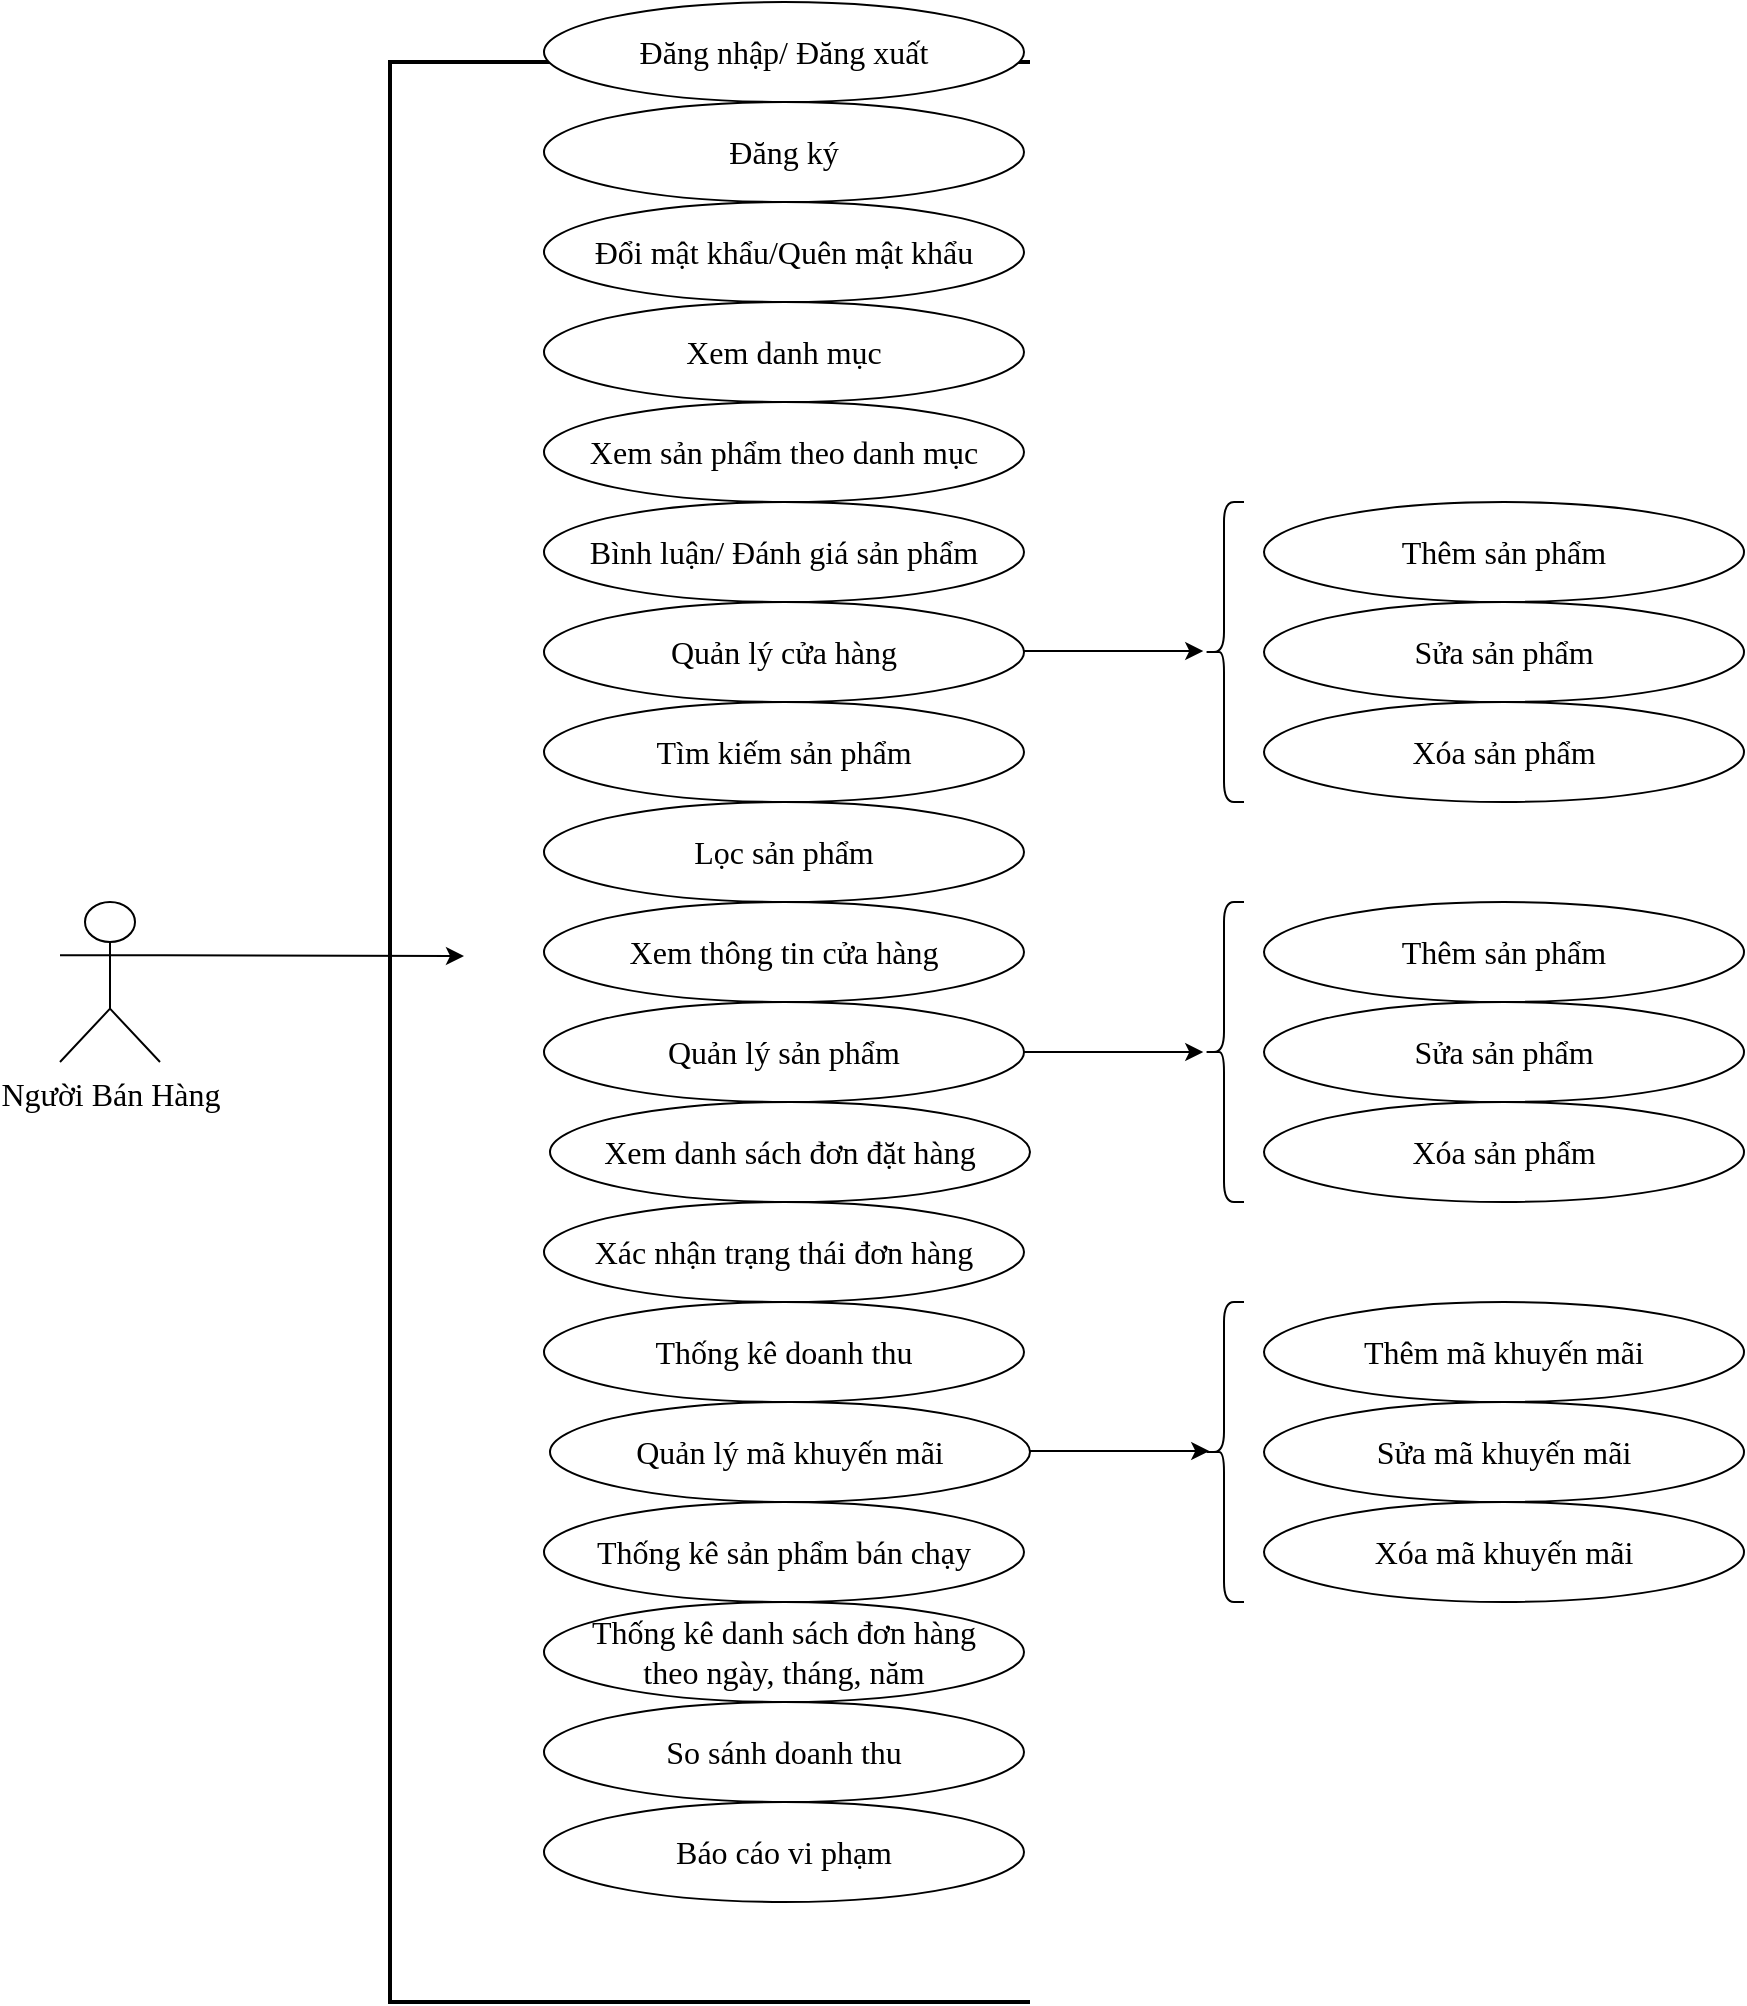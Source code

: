 <mxfile version="15.5.0" type="github">
  <diagram id="2YDtvbEqmmr2WRJqGNYT" name="Page-1">
    <mxGraphModel dx="2382" dy="1217" grid="1" gridSize="10" guides="1" tooltips="1" connect="1" arrows="1" fold="1" page="0" pageScale="1" pageWidth="850" pageHeight="1100" math="0" shadow="0">
      <root>
        <mxCell id="0" />
        <mxCell id="1" parent="0" />
        <mxCell id="eWI_-dGI4IAz-TgmicA4-3" value="" style="edgeStyle=orthogonalEdgeStyle;rounded=0;orthogonalLoop=1;jettySize=auto;html=1;exitX=1;exitY=0.333;exitDx=0;exitDy=0;exitPerimeter=0;" parent="1" source="eWI_-dGI4IAz-TgmicA4-1" edge="1">
          <mxGeometry relative="1" as="geometry">
            <mxPoint x="240" y="477" as="targetPoint" />
            <Array as="points">
              <mxPoint x="90" y="477" />
            </Array>
          </mxGeometry>
        </mxCell>
        <mxCell id="eWI_-dGI4IAz-TgmicA4-1" value="Người Bán Hàng" style="shape=umlActor;verticalLabelPosition=bottom;verticalAlign=top;html=1;outlineConnect=0;fontFamily=Times New Roman;fontSize=16;" parent="1" vertex="1">
          <mxGeometry x="38" y="450" width="50" height="80" as="geometry" />
        </mxCell>
        <mxCell id="eWI_-dGI4IAz-TgmicA4-5" value="" style="strokeWidth=2;html=1;shape=mxgraph.flowchart.annotation_1;align=left;pointerEvents=1;fontFamily=Times New Roman;fontSize=16;" parent="1" vertex="1">
          <mxGeometry x="203" y="30" width="320" height="970" as="geometry" />
        </mxCell>
        <mxCell id="eWI_-dGI4IAz-TgmicA4-8" value="Đăng nhập/ Đăng xuất" style="ellipse;whiteSpace=wrap;html=1;fontFamily=Times New Roman;fontSize=16;" parent="1" vertex="1">
          <mxGeometry x="280" width="240" height="50" as="geometry" />
        </mxCell>
        <mxCell id="eWI_-dGI4IAz-TgmicA4-9" value="Đổi mật khẩu/Quên mật khẩu" style="ellipse;whiteSpace=wrap;html=1;fontFamily=Times New Roman;fontSize=16;" parent="1" vertex="1">
          <mxGeometry x="280" y="100" width="240" height="50" as="geometry" />
        </mxCell>
        <mxCell id="eWI_-dGI4IAz-TgmicA4-10" value="Xem sản phẩm theo danh mục" style="ellipse;whiteSpace=wrap;html=1;fontFamily=Times New Roman;fontSize=16;" parent="1" vertex="1">
          <mxGeometry x="280" y="200" width="240" height="50" as="geometry" />
        </mxCell>
        <mxCell id="eWI_-dGI4IAz-TgmicA4-11" value="Xem danh mục" style="ellipse;whiteSpace=wrap;html=1;fontFamily=Times New Roman;fontSize=16;" parent="1" vertex="1">
          <mxGeometry x="280" y="150" width="240" height="50" as="geometry" />
        </mxCell>
        <mxCell id="eWI_-dGI4IAz-TgmicA4-14" value="Bình luận/ Đánh giá sản phẩm" style="ellipse;whiteSpace=wrap;html=1;fontFamily=Times New Roman;fontSize=16;" parent="1" vertex="1">
          <mxGeometry x="280" y="250" width="240" height="50" as="geometry" />
        </mxCell>
        <mxCell id="eWI_-dGI4IAz-TgmicA4-15" value="Tìm kiếm sản phẩm" style="ellipse;whiteSpace=wrap;html=1;fontFamily=Times New Roman;fontSize=16;" parent="1" vertex="1">
          <mxGeometry x="280" y="350" width="240" height="50" as="geometry" />
        </mxCell>
        <mxCell id="eWI_-dGI4IAz-TgmicA4-16" value="Lọc sản phẩm" style="ellipse;whiteSpace=wrap;html=1;fontFamily=Times New Roman;fontSize=16;" parent="1" vertex="1">
          <mxGeometry x="280" y="400" width="240" height="50" as="geometry" />
        </mxCell>
        <mxCell id="eWI_-dGI4IAz-TgmicA4-23" value="Xem danh sách đơn đặt hàng" style="ellipse;whiteSpace=wrap;html=1;fontFamily=Times New Roman;fontSize=16;" parent="1" vertex="1">
          <mxGeometry x="283" y="550" width="240" height="50" as="geometry" />
        </mxCell>
        <mxCell id="eWI_-dGI4IAz-TgmicA4-25" value="Quản lý mã khuyến mãi" style="ellipse;whiteSpace=wrap;html=1;fontFamily=Times New Roman;fontSize=16;" parent="1" vertex="1">
          <mxGeometry x="283" y="700" width="240" height="50" as="geometry" />
        </mxCell>
        <mxCell id="eWI_-dGI4IAz-TgmicA4-26" value="Thống kê sản phẩm bán chạy" style="ellipse;whiteSpace=wrap;html=1;fontFamily=Times New Roman;fontSize=16;" parent="1" vertex="1">
          <mxGeometry x="280" y="750" width="240" height="50" as="geometry" />
        </mxCell>
        <mxCell id="eWI_-dGI4IAz-TgmicA4-27" value="Xác nhận trạng thái đơn hàng" style="ellipse;whiteSpace=wrap;html=1;fontFamily=Times New Roman;fontSize=16;" parent="1" vertex="1">
          <mxGeometry x="280" y="600" width="240" height="50" as="geometry" />
        </mxCell>
        <mxCell id="eWI_-dGI4IAz-TgmicA4-28" value="Thống kê doanh thu" style="ellipse;whiteSpace=wrap;html=1;fontFamily=Times New Roman;fontSize=16;" parent="1" vertex="1">
          <mxGeometry x="280" y="650" width="240" height="50" as="geometry" />
        </mxCell>
        <mxCell id="eWI_-dGI4IAz-TgmicA4-29" value="Thống kê danh sách đơn hàng&lt;br&gt;theo ngày, tháng, năm" style="ellipse;whiteSpace=wrap;html=1;fontFamily=Times New Roman;fontSize=16;" parent="1" vertex="1">
          <mxGeometry x="280" y="800" width="240" height="50" as="geometry" />
        </mxCell>
        <mxCell id="eWI_-dGI4IAz-TgmicA4-30" value="So sánh doanh thu" style="ellipse;whiteSpace=wrap;html=1;fontFamily=Times New Roman;fontSize=16;" parent="1" vertex="1">
          <mxGeometry x="280" y="850" width="240" height="50" as="geometry" />
        </mxCell>
        <mxCell id="eWI_-dGI4IAz-TgmicA4-31" value="Báo cáo vi phạm" style="ellipse;whiteSpace=wrap;html=1;fontFamily=Times New Roman;fontSize=16;" parent="1" vertex="1">
          <mxGeometry x="280" y="900" width="240" height="50" as="geometry" />
        </mxCell>
        <mxCell id="CH3Bwqs0S2gNGxrHbtev-1" value="Đăng ký" style="ellipse;whiteSpace=wrap;html=1;fontFamily=Times New Roman;fontSize=16;" parent="1" vertex="1">
          <mxGeometry x="280" y="50" width="240" height="50" as="geometry" />
        </mxCell>
        <mxCell id="CH3Bwqs0S2gNGxrHbtev-2" value="Xem thông tin cửa hàng" style="ellipse;whiteSpace=wrap;html=1;fontFamily=Times New Roman;fontSize=16;" parent="1" vertex="1">
          <mxGeometry x="280" y="450" width="240" height="50" as="geometry" />
        </mxCell>
        <mxCell id="CH3Bwqs0S2gNGxrHbtev-3" value="Quản lý cửa hàng" style="ellipse;whiteSpace=wrap;html=1;fontFamily=Times New Roman;fontSize=16;" parent="1" vertex="1">
          <mxGeometry x="280" y="300" width="240" height="50" as="geometry" />
        </mxCell>
        <mxCell id="CH3Bwqs0S2gNGxrHbtev-11" style="edgeStyle=orthogonalEdgeStyle;rounded=0;orthogonalLoop=1;jettySize=auto;html=1;fontFamily=Times New Roman;fontSize=16;exitX=1;exitY=0.5;exitDx=0;exitDy=0;exitPerimeter=0;" parent="1" source="CH3Bwqs0S2gNGxrHbtev-4" edge="1">
          <mxGeometry relative="1" as="geometry">
            <mxPoint x="609.631" y="525" as="targetPoint" />
          </mxGeometry>
        </mxCell>
        <mxCell id="CH3Bwqs0S2gNGxrHbtev-4" value="Quản lý sản phẩm" style="ellipse;whiteSpace=wrap;html=1;fontFamily=Times New Roman;fontSize=16;" parent="1" vertex="1">
          <mxGeometry x="280" y="500" width="240" height="50" as="geometry" />
        </mxCell>
        <mxCell id="DQKqlvUAjaJzxWeukWd4-1" value="Thêm sản phẩm" style="ellipse;whiteSpace=wrap;html=1;fontFamily=Times New Roman;fontSize=16;" vertex="1" parent="1">
          <mxGeometry x="640" y="450" width="240" height="50" as="geometry" />
        </mxCell>
        <mxCell id="DQKqlvUAjaJzxWeukWd4-2" value="Sửa sản phẩm" style="ellipse;whiteSpace=wrap;html=1;fontFamily=Times New Roman;fontSize=16;" vertex="1" parent="1">
          <mxGeometry x="640" y="500" width="240" height="50" as="geometry" />
        </mxCell>
        <mxCell id="DQKqlvUAjaJzxWeukWd4-3" value="Xóa sản phẩm" style="ellipse;whiteSpace=wrap;html=1;fontFamily=Times New Roman;fontSize=16;" vertex="1" parent="1">
          <mxGeometry x="640" y="550" width="240" height="50" as="geometry" />
        </mxCell>
        <mxCell id="DQKqlvUAjaJzxWeukWd4-4" value="Thêm sản phẩm" style="ellipse;whiteSpace=wrap;html=1;fontFamily=Times New Roman;fontSize=16;" vertex="1" parent="1">
          <mxGeometry x="640" y="250" width="240" height="50" as="geometry" />
        </mxCell>
        <mxCell id="DQKqlvUAjaJzxWeukWd4-5" value="Sửa sản phẩm" style="ellipse;whiteSpace=wrap;html=1;fontFamily=Times New Roman;fontSize=16;" vertex="1" parent="1">
          <mxGeometry x="640" y="300" width="240" height="50" as="geometry" />
        </mxCell>
        <mxCell id="DQKqlvUAjaJzxWeukWd4-6" value="Xóa sản phẩm" style="ellipse;whiteSpace=wrap;html=1;fontFamily=Times New Roman;fontSize=16;" vertex="1" parent="1">
          <mxGeometry x="640" y="350" width="240" height="50" as="geometry" />
        </mxCell>
        <mxCell id="DQKqlvUAjaJzxWeukWd4-10" value="Thêm mã khuyến mãi" style="ellipse;whiteSpace=wrap;html=1;fontFamily=Times New Roman;fontSize=16;" vertex="1" parent="1">
          <mxGeometry x="640" y="650" width="240" height="50" as="geometry" />
        </mxCell>
        <mxCell id="DQKqlvUAjaJzxWeukWd4-11" value="Sửa mã khuyến mãi" style="ellipse;whiteSpace=wrap;html=1;fontFamily=Times New Roman;fontSize=16;" vertex="1" parent="1">
          <mxGeometry x="640" y="700" width="240" height="50" as="geometry" />
        </mxCell>
        <mxCell id="DQKqlvUAjaJzxWeukWd4-12" value="Xóa mã khuyến mãi" style="ellipse;whiteSpace=wrap;html=1;fontFamily=Times New Roman;fontSize=16;" vertex="1" parent="1">
          <mxGeometry x="640" y="750" width="240" height="50" as="geometry" />
        </mxCell>
        <mxCell id="DQKqlvUAjaJzxWeukWd4-13" style="edgeStyle=orthogonalEdgeStyle;rounded=0;orthogonalLoop=1;jettySize=auto;html=1;fontFamily=Times New Roman;fontSize=16;exitX=1;exitY=0.5;exitDx=0;exitDy=0;exitPerimeter=0;" edge="1" parent="1">
          <mxGeometry relative="1" as="geometry">
            <mxPoint x="609.631" y="324.5" as="targetPoint" />
            <mxPoint x="520" y="324.5" as="sourcePoint" />
          </mxGeometry>
        </mxCell>
        <mxCell id="DQKqlvUAjaJzxWeukWd4-15" style="edgeStyle=orthogonalEdgeStyle;rounded=0;orthogonalLoop=1;jettySize=auto;html=1;fontFamily=Times New Roman;fontSize=16;exitX=1;exitY=0.5;exitDx=0;exitDy=0;exitPerimeter=0;" edge="1" parent="1">
          <mxGeometry relative="1" as="geometry">
            <mxPoint x="612.631" y="724.5" as="targetPoint" />
            <mxPoint x="523" y="724.5" as="sourcePoint" />
            <Array as="points">
              <mxPoint x="540" y="725" />
              <mxPoint x="540" y="725" />
            </Array>
          </mxGeometry>
        </mxCell>
        <mxCell id="DQKqlvUAjaJzxWeukWd4-16" value="" style="shape=curlyBracket;whiteSpace=wrap;html=1;rounded=1;" vertex="1" parent="1">
          <mxGeometry x="610" y="650" width="20" height="150" as="geometry" />
        </mxCell>
        <mxCell id="DQKqlvUAjaJzxWeukWd4-17" value="" style="shape=curlyBracket;whiteSpace=wrap;html=1;rounded=1;" vertex="1" parent="1">
          <mxGeometry x="610" y="450" width="20" height="150" as="geometry" />
        </mxCell>
        <mxCell id="DQKqlvUAjaJzxWeukWd4-18" value="" style="shape=curlyBracket;whiteSpace=wrap;html=1;rounded=1;" vertex="1" parent="1">
          <mxGeometry x="610" y="250" width="20" height="150" as="geometry" />
        </mxCell>
      </root>
    </mxGraphModel>
  </diagram>
</mxfile>
